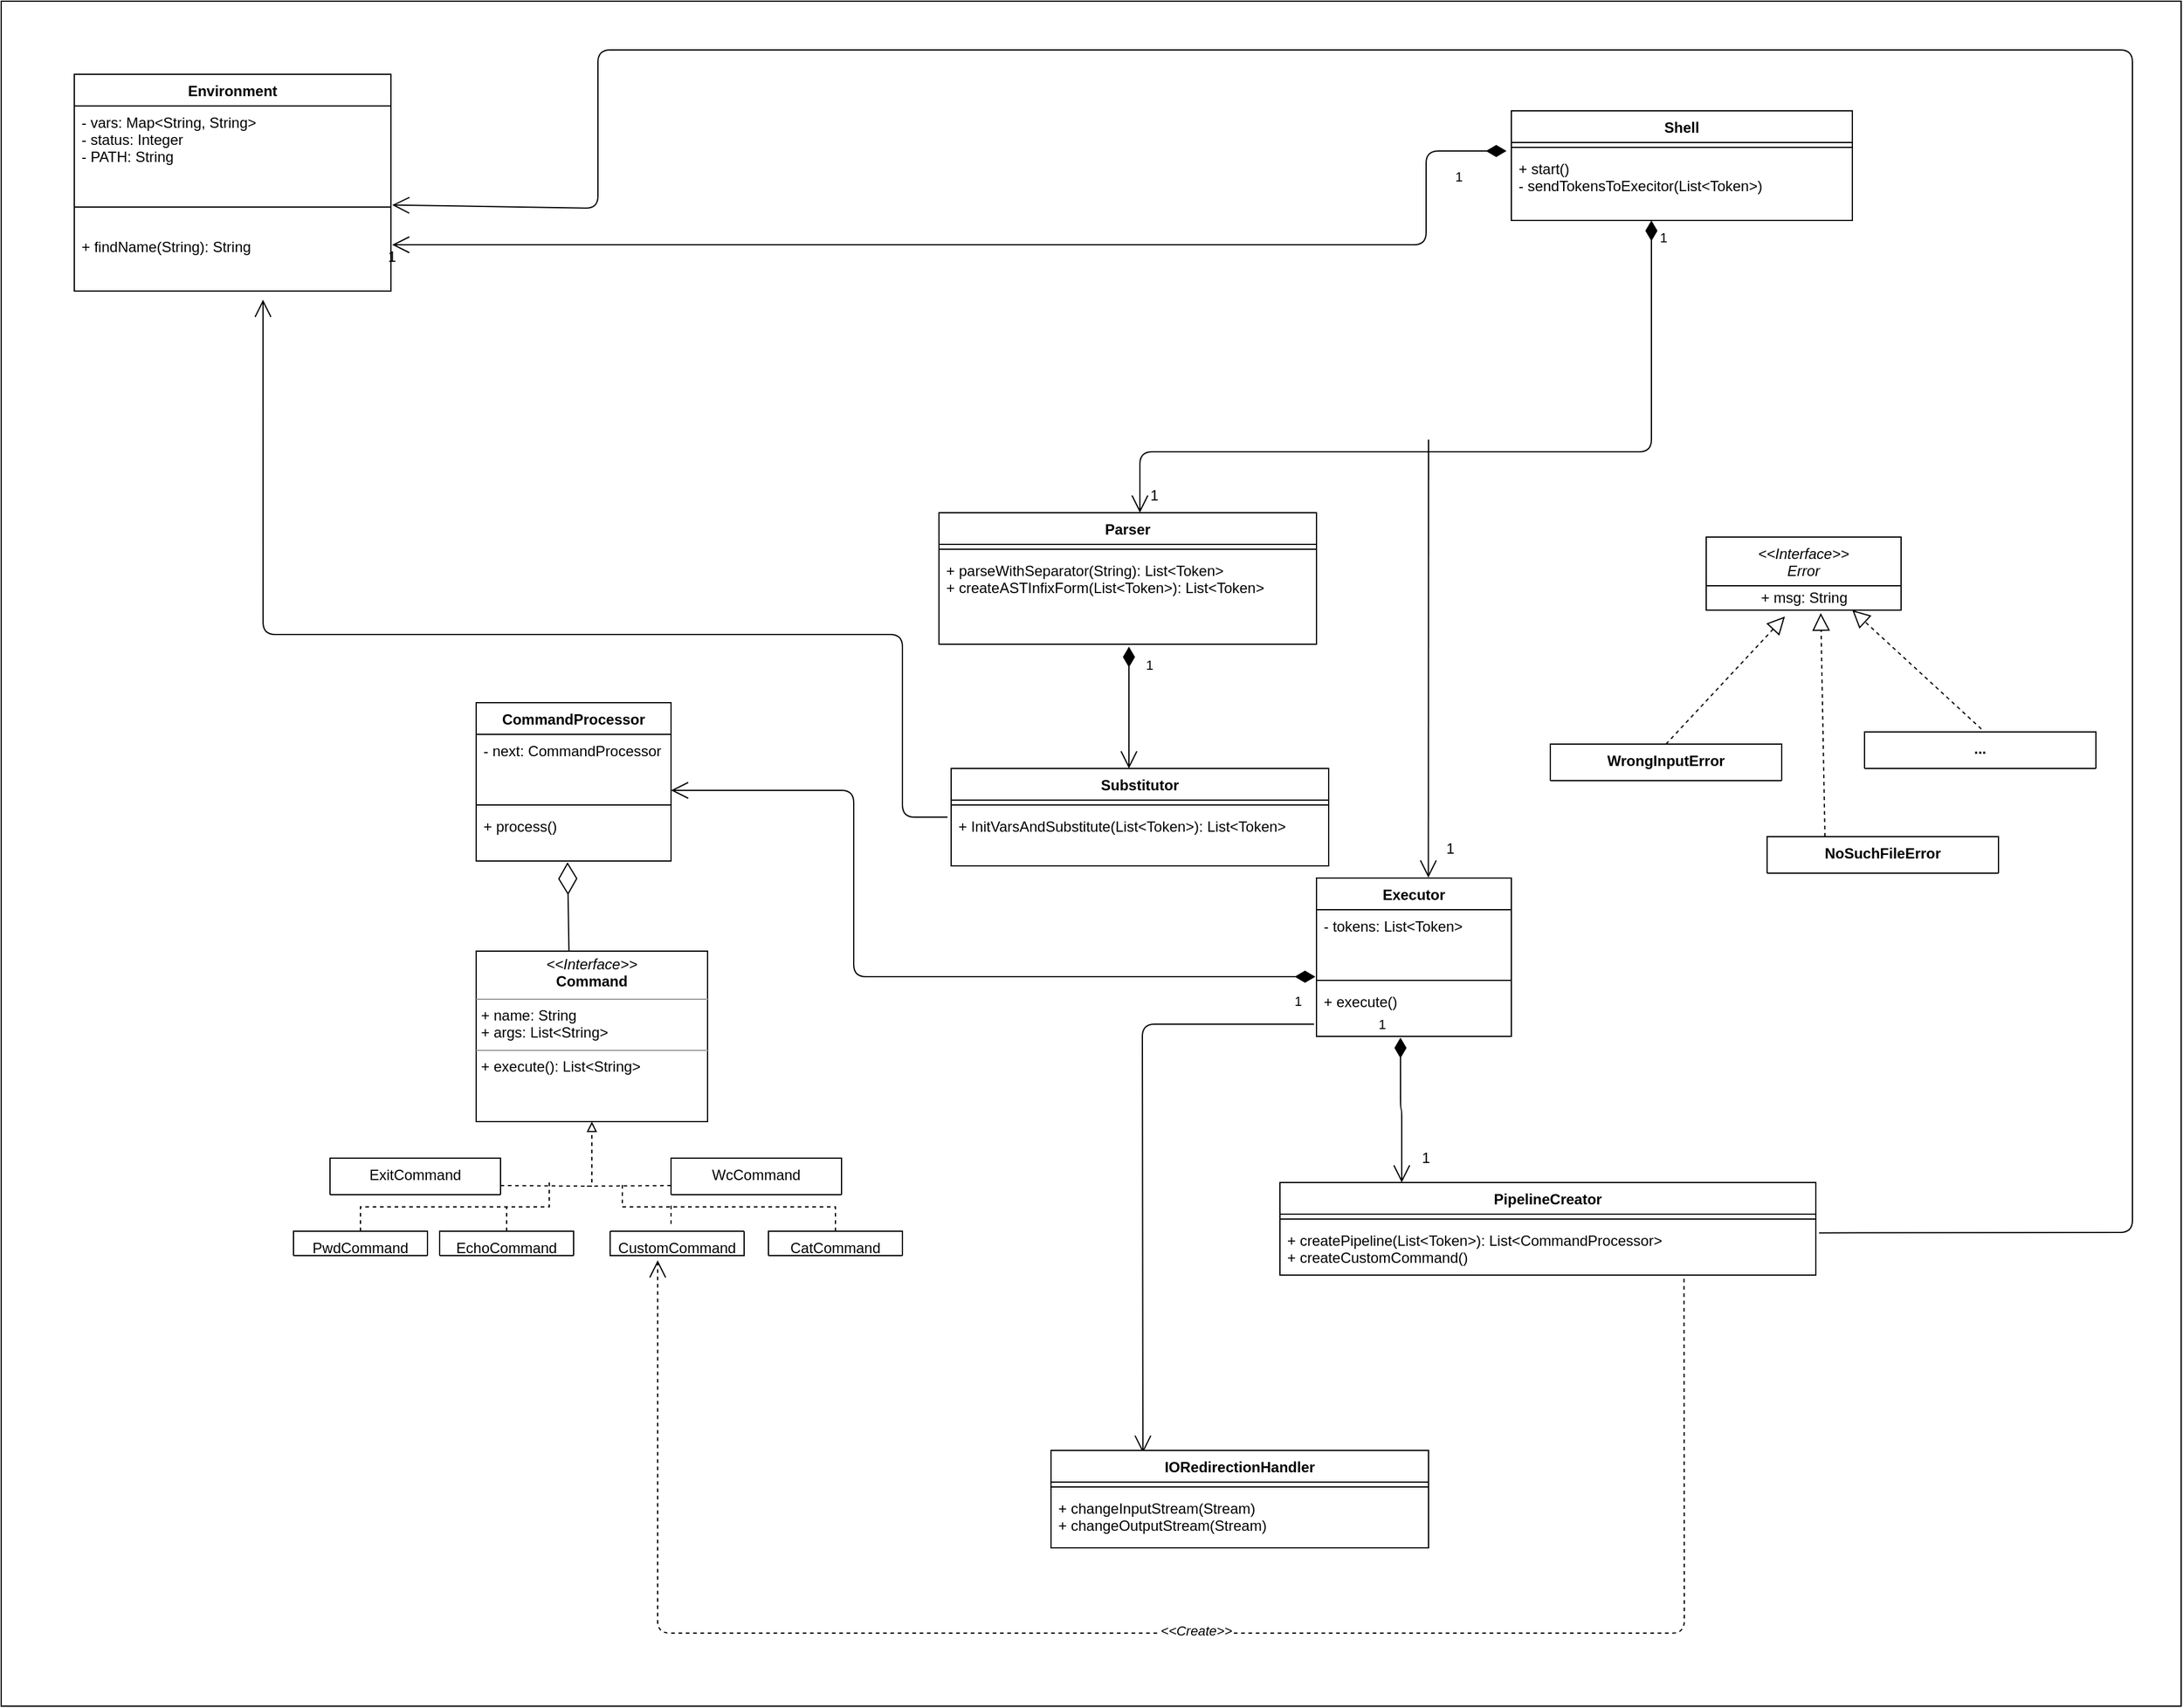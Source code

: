 <mxfile version="13.7.7" type="github">
  <diagram id="C5RBs43oDa-KdzZeNtuy" name="Page-1">
    <mxGraphModel dx="3133" dy="1454" grid="1" gridSize="10" guides="1" tooltips="1" connect="1" arrows="1" fold="1" page="1" pageScale="1" pageWidth="827" pageHeight="1169" math="0" shadow="0">
      <root>
        <mxCell id="WIyWlLk6GJQsqaUBKTNV-0" />
        <mxCell id="WIyWlLk6GJQsqaUBKTNV-1" parent="WIyWlLk6GJQsqaUBKTNV-0" />
        <mxCell id="C2iOl5TPx-IQzo7V2mOy-38" value="Shell" style="swimlane;fontStyle=1;align=center;verticalAlign=top;childLayout=stackLayout;horizontal=1;startSize=26;horizontalStack=0;resizeParent=1;resizeParentMax=0;resizeLast=0;collapsible=1;marginBottom=0;" parent="WIyWlLk6GJQsqaUBKTNV-1" vertex="1">
          <mxGeometry x="1140" y="200" width="160" height="58" as="geometry" />
        </mxCell>
        <mxCell id="uOvQU9ALcyfX1l_JTirq-88" value="" style="line;strokeWidth=1;fillColor=none;align=left;verticalAlign=middle;spacingTop=-1;spacingLeft=3;spacingRight=3;rotatable=0;labelPosition=right;points=[];portConstraint=eastwest;" parent="C2iOl5TPx-IQzo7V2mOy-38" vertex="1">
          <mxGeometry y="26" width="160" height="8" as="geometry" />
        </mxCell>
        <mxCell id="C2iOl5TPx-IQzo7V2mOy-41" value="+start()" style="text;strokeColor=none;fillColor=none;align=left;verticalAlign=top;spacingLeft=4;spacingRight=4;overflow=hidden;rotatable=0;points=[[0,0.5],[1,0.5]];portConstraint=eastwest;" parent="C2iOl5TPx-IQzo7V2mOy-38" vertex="1">
          <mxGeometry y="34" width="160" height="24" as="geometry" />
        </mxCell>
        <mxCell id="VJrtjI2OKQ1O3ZYctq5D-0" value="&lt;p style=&quot;margin: 0px ; margin-top: 4px ; text-align: center&quot;&gt;&lt;i&gt;&amp;lt;&amp;lt;Interface&amp;gt;&amp;gt;&lt;/i&gt;&lt;br&gt;&lt;b&gt;Command&lt;/b&gt;&lt;/p&gt;&lt;hr size=&quot;1&quot;&gt;&lt;p style=&quot;margin: 0px ; margin-left: 4px&quot;&gt;- name: String&lt;br&gt;- args: List&amp;lt;String&amp;gt;&lt;/p&gt;&lt;hr size=&quot;1&quot;&gt;&lt;p style=&quot;margin: 0px ; margin-left: 4px&quot;&gt;+ execute(): List&amp;lt;String&amp;gt;&lt;br&gt;&lt;/p&gt;&lt;p style=&quot;margin: 0px ; margin-left: 4px&quot;&gt;+ setArgs()&lt;/p&gt;&lt;p style=&quot;margin: 0px ; margin-left: 4px&quot;&gt;+ getArgs(): List&amp;lt;String&amp;gt;&lt;/p&gt;" style="verticalAlign=top;align=left;overflow=fill;fontSize=12;fontFamily=Helvetica;html=1;" parent="WIyWlLk6GJQsqaUBKTNV-1" vertex="1">
          <mxGeometry x="290" y="890" width="190" height="140" as="geometry" />
        </mxCell>
        <mxCell id="J4Nk3TUKOTsG7t74JODU-21" style="edgeStyle=elbowEdgeStyle;rounded=0;jumpStyle=none;orthogonalLoop=1;jettySize=auto;elbow=vertical;html=1;exitX=0.5;exitY=0;exitDx=0;exitDy=0;dashed=1;endArrow=none;endFill=0;" parent="WIyWlLk6GJQsqaUBKTNV-1" source="VJrtjI2OKQ1O3ZYctq5D-21" edge="1">
          <mxGeometry relative="1" as="geometry">
            <mxPoint x="315" y="1100" as="targetPoint" />
          </mxGeometry>
        </mxCell>
        <mxCell id="C2iOl5TPx-IQzo7V2mOy-6" value="Environment" style="swimlane;fontStyle=1;align=center;verticalAlign=top;childLayout=stackLayout;horizontal=1;startSize=26;horizontalStack=0;resizeParent=1;resizeParentMax=0;resizeLast=0;collapsible=1;marginBottom=0;" parent="WIyWlLk6GJQsqaUBKTNV-1" vertex="1">
          <mxGeometry x="-40" y="200" width="260" height="140" as="geometry" />
        </mxCell>
        <mxCell id="C2iOl5TPx-IQzo7V2mOy-7" value="- vars: Map&lt;String, String&gt;&#xa;- status: Integer" style="text;strokeColor=none;fillColor=none;align=left;verticalAlign=top;spacingLeft=4;spacingRight=4;overflow=hidden;rotatable=0;points=[[0,0.5],[1,0.5]];portConstraint=eastwest;" parent="C2iOl5TPx-IQzo7V2mOy-6" vertex="1">
          <mxGeometry y="26" width="260" height="34" as="geometry" />
        </mxCell>
        <mxCell id="C2iOl5TPx-IQzo7V2mOy-67" value="" style="line;strokeWidth=1;fillColor=none;align=left;verticalAlign=middle;spacingTop=-1;spacingLeft=3;spacingRight=3;rotatable=0;labelPosition=right;points=[];portConstraint=eastwest;" parent="C2iOl5TPx-IQzo7V2mOy-6" vertex="1">
          <mxGeometry y="60" width="260" height="38" as="geometry" />
        </mxCell>
        <mxCell id="C2iOl5TPx-IQzo7V2mOy-72" value="+ findName(String): String" style="text;strokeColor=none;fillColor=none;align=left;verticalAlign=top;spacingLeft=4;spacingRight=4;overflow=hidden;rotatable=0;points=[[0,0.5],[1,0.5]];portConstraint=eastwest;" parent="C2iOl5TPx-IQzo7V2mOy-6" vertex="1">
          <mxGeometry y="98" width="260" height="42" as="geometry" />
        </mxCell>
        <mxCell id="VJrtjI2OKQ1O3ZYctq5D-21" value="EchoCommand" style="swimlane;fontStyle=0;align=center;verticalAlign=top;childLayout=stackLayout;horizontal=1;startSize=30;horizontalStack=0;resizeParent=1;resizeLast=0;collapsible=1;marginBottom=0;rounded=0;shadow=0;strokeWidth=1;" parent="WIyWlLk6GJQsqaUBKTNV-1" vertex="1">
          <mxGeometry x="260" y="1120" width="110" height="20" as="geometry">
            <mxRectangle x="340" y="380" width="170" height="26" as="alternateBounds" />
          </mxGeometry>
        </mxCell>
        <mxCell id="J4Nk3TUKOTsG7t74JODU-22" style="edgeStyle=elbowEdgeStyle;rounded=0;jumpStyle=none;orthogonalLoop=1;jettySize=auto;elbow=vertical;html=1;exitX=0.5;exitY=0;exitDx=0;exitDy=0;dashed=1;endArrow=none;endFill=0;" parent="WIyWlLk6GJQsqaUBKTNV-1" source="VJrtjI2OKQ1O3ZYctq5D-1" edge="1">
          <mxGeometry relative="1" as="geometry">
            <mxPoint x="410" y="1080" as="targetPoint" />
          </mxGeometry>
        </mxCell>
        <mxCell id="VJrtjI2OKQ1O3ZYctq5D-1" value="CatCommand" style="swimlane;fontStyle=0;align=center;verticalAlign=top;childLayout=stackLayout;horizontal=1;startSize=30;horizontalStack=0;resizeParent=1;resizeLast=0;collapsible=1;marginBottom=0;rounded=0;shadow=0;strokeWidth=1;" parent="WIyWlLk6GJQsqaUBKTNV-1" vertex="1">
          <mxGeometry x="530" y="1120" width="110" height="20" as="geometry">
            <mxRectangle x="340" y="380" width="170" height="26" as="alternateBounds" />
          </mxGeometry>
        </mxCell>
        <mxCell id="J4Nk3TUKOTsG7t74JODU-29" style="edgeStyle=elbowEdgeStyle;rounded=0;jumpStyle=none;orthogonalLoop=1;jettySize=auto;elbow=vertical;html=1;exitX=0.5;exitY=0;exitDx=0;exitDy=0;dashed=1;startSize=6;endArrow=none;endFill=0;" parent="WIyWlLk6GJQsqaUBKTNV-1" source="VJrtjI2OKQ1O3ZYctq5D-19" edge="1">
          <mxGeometry relative="1" as="geometry">
            <mxPoint x="350" y="1080" as="targetPoint" />
          </mxGeometry>
        </mxCell>
        <mxCell id="VJrtjI2OKQ1O3ZYctq5D-19" value="PwdCommand" style="swimlane;fontStyle=0;align=center;verticalAlign=top;childLayout=stackLayout;horizontal=1;startSize=30;horizontalStack=0;resizeParent=1;resizeLast=0;collapsible=1;marginBottom=0;rounded=0;shadow=0;strokeWidth=1;" parent="WIyWlLk6GJQsqaUBKTNV-1" vertex="1">
          <mxGeometry x="140" y="1120" width="110" height="20" as="geometry">
            <mxRectangle x="340" y="380" width="170" height="26" as="alternateBounds" />
          </mxGeometry>
        </mxCell>
        <mxCell id="J4Nk3TUKOTsG7t74JODU-26" style="edgeStyle=elbowEdgeStyle;rounded=0;jumpStyle=none;orthogonalLoop=1;jettySize=auto;elbow=vertical;html=1;exitX=1;exitY=0.75;exitDx=0;exitDy=0;entryX=0.5;entryY=1;entryDx=0;entryDy=0;dashed=1;endArrow=block;endFill=0;" parent="WIyWlLk6GJQsqaUBKTNV-1" source="VJrtjI2OKQ1O3ZYctq5D-11" target="VJrtjI2OKQ1O3ZYctq5D-0" edge="1">
          <mxGeometry relative="1" as="geometry">
            <Array as="points">
              <mxPoint x="380" y="1083" />
              <mxPoint x="350" y="1083" />
            </Array>
          </mxGeometry>
        </mxCell>
        <mxCell id="VJrtjI2OKQ1O3ZYctq5D-11" value="ExitCommand" style="swimlane;fontStyle=0;align=center;verticalAlign=top;childLayout=stackLayout;horizontal=1;startSize=30;horizontalStack=0;resizeParent=1;resizeLast=0;collapsible=1;marginBottom=0;rounded=0;shadow=0;strokeWidth=1;" parent="WIyWlLk6GJQsqaUBKTNV-1" vertex="1">
          <mxGeometry x="170" y="1060" width="140" height="30" as="geometry">
            <mxRectangle x="340" y="380" width="170" height="26" as="alternateBounds" />
          </mxGeometry>
        </mxCell>
        <mxCell id="J4Nk3TUKOTsG7t74JODU-27" style="edgeStyle=elbowEdgeStyle;rounded=0;jumpStyle=none;orthogonalLoop=1;jettySize=auto;elbow=vertical;html=1;exitX=0;exitY=0.75;exitDx=0;exitDy=0;dashed=1;endArrow=none;endFill=0;" parent="WIyWlLk6GJQsqaUBKTNV-1" source="VJrtjI2OKQ1O3ZYctq5D-14" edge="1">
          <mxGeometry relative="1" as="geometry">
            <mxPoint x="380" y="1083" as="targetPoint" />
          </mxGeometry>
        </mxCell>
        <mxCell id="VJrtjI2OKQ1O3ZYctq5D-14" value="WcCommand" style="swimlane;fontStyle=0;align=center;verticalAlign=top;childLayout=stackLayout;horizontal=1;startSize=30;horizontalStack=0;resizeParent=1;resizeLast=0;collapsible=1;marginBottom=0;rounded=0;shadow=0;strokeWidth=1;" parent="WIyWlLk6GJQsqaUBKTNV-1" vertex="1">
          <mxGeometry x="450" y="1060" width="140" height="30" as="geometry">
            <mxRectangle x="340" y="380" width="170" height="26" as="alternateBounds" />
          </mxGeometry>
        </mxCell>
        <mxCell id="7sVxfF_X4f4mhm9MYnKA-0" value="PipelineCreator" style="swimlane;fontStyle=1;align=center;verticalAlign=top;childLayout=stackLayout;horizontal=1;startSize=26;horizontalStack=0;resizeParent=1;resizeParentMax=0;resizeLast=0;collapsible=1;marginBottom=0;" parent="WIyWlLk6GJQsqaUBKTNV-1" vertex="1">
          <mxGeometry x="950" y="1080" width="440" height="76" as="geometry" />
        </mxCell>
        <mxCell id="uOvQU9ALcyfX1l_JTirq-85" value="" style="line;strokeWidth=1;fillColor=none;align=left;verticalAlign=middle;spacingTop=-1;spacingLeft=3;spacingRight=3;rotatable=0;labelPosition=right;points=[];portConstraint=eastwest;" parent="7sVxfF_X4f4mhm9MYnKA-0" vertex="1">
          <mxGeometry y="26" width="440" height="8" as="geometry" />
        </mxCell>
        <mxCell id="7sVxfF_X4f4mhm9MYnKA-3" value="+ createPipeline(List&lt;Token&gt;): List&lt;CommandProcessor&gt;&#xa;+ createCustomCommand()" style="text;strokeColor=none;fillColor=none;align=left;verticalAlign=top;spacingLeft=4;spacingRight=4;overflow=hidden;rotatable=0;points=[[0,0.5],[1,0.5]];portConstraint=eastwest;" parent="7sVxfF_X4f4mhm9MYnKA-0" vertex="1">
          <mxGeometry y="34" width="440" height="42" as="geometry" />
        </mxCell>
        <mxCell id="ryLc1YjKSVbnKzWnMCqD-0" value="CommandProcessor" style="swimlane;fontStyle=1;align=center;verticalAlign=top;childLayout=stackLayout;horizontal=1;startSize=26;horizontalStack=0;resizeParent=1;resizeParentMax=0;resizeLast=0;collapsible=1;marginBottom=0;" parent="WIyWlLk6GJQsqaUBKTNV-1" vertex="1">
          <mxGeometry x="290" y="686" width="160" height="130" as="geometry" />
        </mxCell>
        <mxCell id="ryLc1YjKSVbnKzWnMCqD-1" value="- next: CommandProcessor&#xa;&#xa;&#xa;&#xa;&#xa;" style="text;strokeColor=none;fillColor=none;align=left;verticalAlign=top;spacingLeft=4;spacingRight=4;overflow=hidden;rotatable=0;points=[[0,0.5],[1,0.5]];portConstraint=eastwest;" parent="ryLc1YjKSVbnKzWnMCqD-0" vertex="1">
          <mxGeometry y="26" width="160" height="54" as="geometry" />
        </mxCell>
        <mxCell id="ryLc1YjKSVbnKzWnMCqD-2" value="" style="line;strokeWidth=1;fillColor=none;align=left;verticalAlign=middle;spacingTop=-1;spacingLeft=3;spacingRight=3;rotatable=0;labelPosition=right;points=[];portConstraint=eastwest;" parent="ryLc1YjKSVbnKzWnMCqD-0" vertex="1">
          <mxGeometry y="80" width="160" height="8" as="geometry" />
        </mxCell>
        <mxCell id="ryLc1YjKSVbnKzWnMCqD-3" value="+ process()&#xa;" style="text;strokeColor=none;fillColor=none;align=left;verticalAlign=top;spacingLeft=4;spacingRight=4;overflow=hidden;rotatable=0;points=[[0,0.5],[1,0.5]];portConstraint=eastwest;" parent="ryLc1YjKSVbnKzWnMCqD-0" vertex="1">
          <mxGeometry y="88" width="160" height="42" as="geometry" />
        </mxCell>
        <mxCell id="C2iOl5TPx-IQzo7V2mOy-73" value="" style="endArrow=open;endFill=1;endSize=12;html=1;exitX=0;exitY=0;exitDx=0;exitDy=0;entryX=0.596;entryY=1.143;entryDx=0;entryDy=0;entryPerimeter=0;" parent="WIyWlLk6GJQsqaUBKTNV-1" source="uOvQU9ALcyfX1l_JTirq-45" target="C2iOl5TPx-IQzo7V2mOy-72" edge="1">
          <mxGeometry width="160" relative="1" as="geometry">
            <mxPoint x="430" y="700" as="sourcePoint" />
            <mxPoint x="590" y="700" as="targetPoint" />
            <Array as="points">
              <mxPoint x="600" y="715" />
              <mxPoint x="600" y="630" />
              <mxPoint x="115" y="630" />
            </Array>
          </mxGeometry>
        </mxCell>
        <mxCell id="uOvQU9ALcyfX1l_JTirq-11" value="Executor" style="swimlane;fontStyle=1;align=center;verticalAlign=top;childLayout=stackLayout;horizontal=1;startSize=26;horizontalStack=0;resizeParent=1;resizeParentMax=0;resizeLast=0;collapsible=1;marginBottom=0;" parent="WIyWlLk6GJQsqaUBKTNV-1" vertex="1">
          <mxGeometry x="980" y="830" width="160" height="130" as="geometry" />
        </mxCell>
        <mxCell id="uOvQU9ALcyfX1l_JTirq-12" value="- tokens: List&lt;Token&gt;&#xa;&#xa;&#xa;&#xa;" style="text;strokeColor=none;fillColor=none;align=left;verticalAlign=top;spacingLeft=4;spacingRight=4;overflow=hidden;rotatable=0;points=[[0,0.5],[1,0.5]];portConstraint=eastwest;" parent="uOvQU9ALcyfX1l_JTirq-11" vertex="1">
          <mxGeometry y="26" width="160" height="54" as="geometry" />
        </mxCell>
        <mxCell id="uOvQU9ALcyfX1l_JTirq-13" value="" style="line;strokeWidth=1;fillColor=none;align=left;verticalAlign=middle;spacingTop=-1;spacingLeft=3;spacingRight=3;rotatable=0;labelPosition=right;points=[];portConstraint=eastwest;" parent="uOvQU9ALcyfX1l_JTirq-11" vertex="1">
          <mxGeometry y="80" width="160" height="8" as="geometry" />
        </mxCell>
        <mxCell id="uOvQU9ALcyfX1l_JTirq-14" value="+ execute()" style="text;strokeColor=none;fillColor=none;align=left;verticalAlign=top;spacingLeft=4;spacingRight=4;overflow=hidden;rotatable=0;points=[[0,0.5],[1,0.5]];portConstraint=eastwest;" parent="uOvQU9ALcyfX1l_JTirq-11" vertex="1">
          <mxGeometry y="88" width="160" height="42" as="geometry" />
        </mxCell>
        <mxCell id="uOvQU9ALcyfX1l_JTirq-18" value="1" style="text;html=1;strokeColor=none;fillColor=none;align=center;verticalAlign=middle;whiteSpace=wrap;rounded=0;" parent="WIyWlLk6GJQsqaUBKTNV-1" vertex="1">
          <mxGeometry x="201" y="310" width="40" height="20" as="geometry" />
        </mxCell>
        <mxCell id="uOvQU9ALcyfX1l_JTirq-21" value="" style="group" parent="WIyWlLk6GJQsqaUBKTNV-1" vertex="1" connectable="0">
          <mxGeometry x="221" y="300" width="951" height="20" as="geometry" />
        </mxCell>
        <mxCell id="uOvQU9ALcyfX1l_JTirq-17" value="1" style="endArrow=open;html=1;endSize=12;startArrow=diamondThin;startSize=14;startFill=1;edgeStyle=orthogonalEdgeStyle;align=left;verticalAlign=bottom;exitX=0.199;exitY=0.982;exitDx=0;exitDy=0;exitPerimeter=0;" parent="uOvQU9ALcyfX1l_JTirq-21" source="C2iOl5TPx-IQzo7V2mOy-41" target="uOvQU9ALcyfX1l_JTirq-18" edge="1">
          <mxGeometry x="-0.949" y="-13" relative="1" as="geometry">
            <mxPoint x="952" y="10" as="sourcePoint" />
            <mxPoint y="20" as="targetPoint" />
            <Array as="points">
              <mxPoint x="951" y="20" />
              <mxPoint y="20" />
            </Array>
            <mxPoint as="offset" />
          </mxGeometry>
        </mxCell>
        <mxCell id="uOvQU9ALcyfX1l_JTirq-19" value="1&lt;br&gt;" style="text;html=1;strokeColor=none;fillColor=none;align=center;verticalAlign=middle;whiteSpace=wrap;rounded=0;" parent="uOvQU9ALcyfX1l_JTirq-21" vertex="1">
          <mxGeometry x="9" width="40" height="20" as="geometry" />
        </mxCell>
        <mxCell id="uOvQU9ALcyfX1l_JTirq-28" value="1" style="endArrow=open;html=1;endSize=12;startArrow=diamondThin;startSize=14;startFill=1;edgeStyle=orthogonalEdgeStyle;align=left;verticalAlign=bottom;exitX=0.431;exitY=1.024;exitDx=0;exitDy=0;exitPerimeter=0;" parent="WIyWlLk6GJQsqaUBKTNV-1" source="uOvQU9ALcyfX1l_JTirq-14" edge="1">
          <mxGeometry x="-0.009" y="32" relative="1" as="geometry">
            <mxPoint x="1060" y="1010" as="sourcePoint" />
            <mxPoint x="1050" y="1080" as="targetPoint" />
            <Array as="points">
              <mxPoint x="1050" y="1020" />
            </Array>
            <mxPoint x="-21" y="-29" as="offset" />
          </mxGeometry>
        </mxCell>
        <mxCell id="uOvQU9ALcyfX1l_JTirq-30" value="1" style="endArrow=open;html=1;endSize=12;startArrow=diamondThin;startSize=14;startFill=1;edgeStyle=orthogonalEdgeStyle;align=left;verticalAlign=bottom;exitX=-0.006;exitY=1.019;exitDx=0;exitDy=0;exitPerimeter=0;" parent="WIyWlLk6GJQsqaUBKTNV-1" source="uOvQU9ALcyfX1l_JTirq-12" target="ryLc1YjKSVbnKzWnMCqD-1" edge="1">
          <mxGeometry x="-0.944" y="29" relative="1" as="geometry">
            <mxPoint x="820" y="710" as="sourcePoint" />
            <mxPoint x="980" y="710" as="targetPoint" />
            <Array as="points">
              <mxPoint x="600" y="911" />
              <mxPoint x="600" y="758" />
            </Array>
            <mxPoint as="offset" />
          </mxGeometry>
        </mxCell>
        <mxCell id="uOvQU9ALcyfX1l_JTirq-38" value="1" style="text;html=1;strokeColor=none;fillColor=none;align=center;verticalAlign=middle;whiteSpace=wrap;rounded=0;" parent="WIyWlLk6GJQsqaUBKTNV-1" vertex="1">
          <mxGeometry x="1070" y="796" width="40" height="20" as="geometry" />
        </mxCell>
        <mxCell id="uOvQU9ALcyfX1l_JTirq-39" value="1" style="text;html=1;strokeColor=none;fillColor=none;align=center;verticalAlign=middle;whiteSpace=wrap;rounded=0;" parent="WIyWlLk6GJQsqaUBKTNV-1" vertex="1">
          <mxGeometry x="1050" y="1050" width="40" height="20" as="geometry" />
        </mxCell>
        <mxCell id="uOvQU9ALcyfX1l_JTirq-40" value="" style="endArrow=diamondThin;endFill=0;endSize=24;html=1;exitX=0.401;exitY=-0.003;exitDx=0;exitDy=0;exitPerimeter=0;" parent="WIyWlLk6GJQsqaUBKTNV-1" source="VJrtjI2OKQ1O3ZYctq5D-0" edge="1">
          <mxGeometry width="160" relative="1" as="geometry">
            <mxPoint x="210" y="850" as="sourcePoint" />
            <mxPoint x="365" y="817" as="targetPoint" />
          </mxGeometry>
        </mxCell>
        <mxCell id="uOvQU9ALcyfX1l_JTirq-44" value="" style="group" parent="WIyWlLk6GJQsqaUBKTNV-1" vertex="1" connectable="0">
          <mxGeometry x="827" y="430" width="245" height="200" as="geometry" />
        </mxCell>
        <mxCell id="C2iOl5TPx-IQzo7V2mOy-0" value="Parser" style="swimlane;fontStyle=1;align=center;verticalAlign=top;childLayout=stackLayout;horizontal=1;startSize=26;horizontalStack=0;resizeParent=1;resizeParentMax=0;resizeLast=0;collapsible=1;marginBottom=0;" parent="uOvQU9ALcyfX1l_JTirq-44" vertex="1">
          <mxGeometry x="-157" y="100" width="310" height="108" as="geometry" />
        </mxCell>
        <mxCell id="uOvQU9ALcyfX1l_JTirq-87" value="" style="line;strokeWidth=1;fillColor=none;align=left;verticalAlign=middle;spacingTop=-1;spacingLeft=3;spacingRight=3;rotatable=0;labelPosition=right;points=[];portConstraint=eastwest;" parent="C2iOl5TPx-IQzo7V2mOy-0" vertex="1">
          <mxGeometry y="26" width="310" height="8" as="geometry" />
        </mxCell>
        <mxCell id="C2iOl5TPx-IQzo7V2mOy-2" value="+ parseWithSeparator(String): List&lt;Token&gt;&#xa;+ createAST(List&lt;Token&gt;): List&lt;Token&gt;" style="text;strokeColor=none;fillColor=none;align=left;verticalAlign=top;spacingLeft=4;spacingRight=4;overflow=hidden;rotatable=0;points=[[0,0.5],[1,0.5]];portConstraint=eastwest;" parent="C2iOl5TPx-IQzo7V2mOy-0" vertex="1">
          <mxGeometry y="34" width="310" height="74" as="geometry" />
        </mxCell>
        <mxCell id="uOvQU9ALcyfX1l_JTirq-37" value="1" style="text;html=1;strokeColor=none;fillColor=none;align=center;verticalAlign=middle;whiteSpace=wrap;rounded=0;" parent="uOvQU9ALcyfX1l_JTirq-44" vertex="1">
          <mxGeometry y="76" width="40" height="20" as="geometry" />
        </mxCell>
        <mxCell id="uOvQU9ALcyfX1l_JTirq-41" value="" style="group;rotation=90;" parent="uOvQU9ALcyfX1l_JTirq-44" vertex="1" connectable="0">
          <mxGeometry x="245" as="geometry" />
        </mxCell>
        <mxCell id="uOvQU9ALcyfX1l_JTirq-32" value="" style="endArrow=open;endFill=1;endSize=12;html=1;entryX=0.574;entryY=-0.003;entryDx=0;entryDy=0;entryPerimeter=0;" parent="uOvQU9ALcyfX1l_JTirq-41" target="uOvQU9ALcyfX1l_JTirq-11" edge="1">
          <mxGeometry width="160" relative="1" as="geometry">
            <mxPoint y="40" as="sourcePoint" />
            <mxPoint x="-92" y="100" as="targetPoint" />
          </mxGeometry>
        </mxCell>
        <mxCell id="uOvQU9ALcyfX1l_JTirq-31" value="1" style="endArrow=open;html=1;endSize=12;startArrow=diamondThin;startSize=14;startFill=1;edgeStyle=orthogonalEdgeStyle;align=left;verticalAlign=bottom;entryX=0.5;entryY=0;entryDx=0;entryDy=0;exitX=0.654;exitY=0.982;exitDx=0;exitDy=0;exitPerimeter=0;" parent="WIyWlLk6GJQsqaUBKTNV-1" source="C2iOl5TPx-IQzo7V2mOy-41" target="C2iOl5TPx-IQzo7V2mOy-0" edge="1">
          <mxGeometry x="-0.931" y="5" relative="1" as="geometry">
            <mxPoint x="1230" y="540" as="sourcePoint" />
            <mxPoint x="980" y="530" as="targetPoint" />
            <Array as="points">
              <mxPoint x="1245" y="470" />
              <mxPoint x="825" y="470" />
            </Array>
            <mxPoint as="offset" />
          </mxGeometry>
        </mxCell>
        <mxCell id="uOvQU9ALcyfX1l_JTirq-52" value="CustomCommand" style="swimlane;fontStyle=0;align=center;verticalAlign=top;childLayout=stackLayout;horizontal=1;startSize=0;horizontalStack=0;resizeParent=1;resizeLast=0;collapsible=1;marginBottom=0;rounded=0;shadow=0;strokeWidth=1;" parent="WIyWlLk6GJQsqaUBKTNV-1" vertex="1">
          <mxGeometry x="400" y="1120" width="110" height="20" as="geometry">
            <mxRectangle x="340" y="380" width="170" height="26" as="alternateBounds" />
          </mxGeometry>
        </mxCell>
        <mxCell id="uOvQU9ALcyfX1l_JTirq-56" style="edgeStyle=elbowEdgeStyle;rounded=0;jumpStyle=none;orthogonalLoop=1;jettySize=auto;elbow=vertical;html=1;dashed=1;endArrow=none;endFill=0;" parent="WIyWlLk6GJQsqaUBKTNV-1" edge="1">
          <mxGeometry relative="1" as="geometry">
            <mxPoint x="450" y="1099" as="targetPoint" />
            <mxPoint x="450" y="1114" as="sourcePoint" />
            <Array as="points" />
          </mxGeometry>
        </mxCell>
        <mxCell id="uOvQU9ALcyfX1l_JTirq-61" value="" style="endArrow=open;endFill=1;endSize=12;html=1;entryX=0.092;entryY=-0.062;entryDx=0;entryDy=0;entryPerimeter=0;" parent="WIyWlLk6GJQsqaUBKTNV-1" edge="1">
          <mxGeometry width="160" relative="1" as="geometry">
            <mxPoint x="978" y="950" as="sourcePoint" />
            <mxPoint x="837.48" y="1301.94" as="targetPoint" />
            <Array as="points">
              <mxPoint x="837" y="950" />
            </Array>
          </mxGeometry>
        </mxCell>
        <mxCell id="uOvQU9ALcyfX1l_JTirq-63" value="1" style="endArrow=open;html=1;endSize=12;startArrow=diamondThin;startSize=14;startFill=1;edgeStyle=orthogonalEdgeStyle;align=left;verticalAlign=bottom;" parent="WIyWlLk6GJQsqaUBKTNV-1" edge="1">
          <mxGeometry x="-0.518" y="12" relative="1" as="geometry">
            <mxPoint x="826" y="630" as="sourcePoint" />
            <mxPoint x="826" y="740" as="targetPoint" />
            <Array as="points">
              <mxPoint x="826" y="740" />
              <mxPoint x="826" y="740" />
            </Array>
            <mxPoint as="offset" />
          </mxGeometry>
        </mxCell>
        <mxCell id="uOvQU9ALcyfX1l_JTirq-67" value="IORedirectionHandler" style="swimlane;fontStyle=1;align=center;verticalAlign=top;childLayout=stackLayout;horizontal=1;startSize=26;horizontalStack=0;resizeParent=1;resizeParentMax=0;resizeLast=0;collapsible=1;marginBottom=0;" parent="WIyWlLk6GJQsqaUBKTNV-1" vertex="1">
          <mxGeometry x="762" y="1300" width="310" height="80" as="geometry" />
        </mxCell>
        <mxCell id="uOvQU9ALcyfX1l_JTirq-84" value="" style="line;strokeWidth=1;fillColor=none;align=left;verticalAlign=middle;spacingTop=-1;spacingLeft=3;spacingRight=3;rotatable=0;labelPosition=right;points=[];portConstraint=eastwest;" parent="uOvQU9ALcyfX1l_JTirq-67" vertex="1">
          <mxGeometry y="26" width="310" height="8" as="geometry" />
        </mxCell>
        <mxCell id="uOvQU9ALcyfX1l_JTirq-68" value="+ changeInputStream(Stream)&#xa;+ changeOutputStream(Stream)" style="text;strokeColor=none;fillColor=none;align=left;verticalAlign=top;spacingLeft=4;spacingRight=4;overflow=hidden;rotatable=0;points=[[0,0.5],[1,0.5]];portConstraint=eastwest;" parent="uOvQU9ALcyfX1l_JTirq-67" vertex="1">
          <mxGeometry y="34" width="310" height="46" as="geometry" />
        </mxCell>
        <mxCell id="uOvQU9ALcyfX1l_JTirq-45" value="Substitutioner" style="swimlane;fontStyle=1;align=center;verticalAlign=top;childLayout=stackLayout;horizontal=1;startSize=26;horizontalStack=0;resizeParent=1;resizeParentMax=0;resizeLast=0;collapsible=1;marginBottom=0;" parent="WIyWlLk6GJQsqaUBKTNV-1" vertex="1">
          <mxGeometry x="680" y="740" width="310" height="80" as="geometry" />
        </mxCell>
        <mxCell id="uOvQU9ALcyfX1l_JTirq-86" value="" style="line;strokeWidth=1;fillColor=none;align=left;verticalAlign=middle;spacingTop=-1;spacingLeft=3;spacingRight=3;rotatable=0;labelPosition=right;points=[];portConstraint=eastwest;" parent="uOvQU9ALcyfX1l_JTirq-45" vertex="1">
          <mxGeometry y="26" width="310" height="8" as="geometry" />
        </mxCell>
        <mxCell id="uOvQU9ALcyfX1l_JTirq-46" value="+ InitVarsAndSubstitute(List&lt;Token&gt;): List&lt;Token&gt; " style="text;strokeColor=none;fillColor=none;align=left;verticalAlign=top;spacingLeft=4;spacingRight=4;overflow=hidden;rotatable=0;points=[[0,0.5],[1,0.5]];portConstraint=eastwest;" parent="uOvQU9ALcyfX1l_JTirq-45" vertex="1">
          <mxGeometry y="34" width="310" height="46" as="geometry" />
        </mxCell>
        <mxCell id="uOvQU9ALcyfX1l_JTirq-72" value="&lt;&lt;Interface&gt;&gt;&#xa;Error" style="swimlane;fontStyle=2;align=center;verticalAlign=top;childLayout=stackLayout;horizontal=1;startSize=40;horizontalStack=0;resizeParent=1;resizeParentMax=0;resizeLast=0;collapsible=1;marginBottom=0;" parent="WIyWlLk6GJQsqaUBKTNV-1" vertex="1">
          <mxGeometry x="560" y="1300" width="160" height="60" as="geometry" />
        </mxCell>
        <mxCell id="uOvQU9ALcyfX1l_JTirq-75" value="+ msg: String" style="text;html=1;align=center;verticalAlign=middle;resizable=0;points=[];autosize=1;" parent="uOvQU9ALcyfX1l_JTirq-72" vertex="1">
          <mxGeometry y="40" width="160" height="20" as="geometry" />
        </mxCell>
        <mxCell id="F59MZjwWcZcGjtTvIEO6-0" value="" style="rounded=0;whiteSpace=wrap;html=1;" parent="WIyWlLk6GJQsqaUBKTNV-1" vertex="1">
          <mxGeometry x="-90" y="120" width="1790" height="1400" as="geometry" />
        </mxCell>
        <mxCell id="F59MZjwWcZcGjtTvIEO6-1" value="Shell" style="swimlane;fontStyle=1;align=center;verticalAlign=top;childLayout=stackLayout;horizontal=1;startSize=26;horizontalStack=0;resizeParent=1;resizeParentMax=0;resizeLast=0;collapsible=1;marginBottom=0;" parent="WIyWlLk6GJQsqaUBKTNV-1" vertex="1">
          <mxGeometry x="1150" y="210" width="280" height="90" as="geometry" />
        </mxCell>
        <mxCell id="F59MZjwWcZcGjtTvIEO6-2" value="" style="line;strokeWidth=1;fillColor=none;align=left;verticalAlign=middle;spacingTop=-1;spacingLeft=3;spacingRight=3;rotatable=0;labelPosition=right;points=[];portConstraint=eastwest;" parent="F59MZjwWcZcGjtTvIEO6-1" vertex="1">
          <mxGeometry y="26" width="280" height="8" as="geometry" />
        </mxCell>
        <mxCell id="F59MZjwWcZcGjtTvIEO6-3" value="+ start()&#xa;- sendTokensToExecitor(List&lt;Token&gt;)" style="text;strokeColor=none;fillColor=none;align=left;verticalAlign=top;spacingLeft=4;spacingRight=4;overflow=hidden;rotatable=0;points=[[0,0.5],[1,0.5]];portConstraint=eastwest;" parent="F59MZjwWcZcGjtTvIEO6-1" vertex="1">
          <mxGeometry y="34" width="280" height="56" as="geometry" />
        </mxCell>
        <mxCell id="F59MZjwWcZcGjtTvIEO6-4" value="&lt;p style=&quot;margin: 0px ; margin-top: 4px ; text-align: center&quot;&gt;&lt;i&gt;&amp;lt;&amp;lt;Interface&amp;gt;&amp;gt;&lt;/i&gt;&lt;br&gt;&lt;b&gt;Command&lt;/b&gt;&lt;/p&gt;&lt;hr size=&quot;1&quot;&gt;&lt;p style=&quot;margin: 0px ; margin-left: 4px&quot;&gt;+ name: String&lt;br&gt;+ args: List&amp;lt;String&amp;gt;&lt;/p&gt;&lt;hr size=&quot;1&quot;&gt;&lt;p style=&quot;margin: 0px ; margin-left: 4px&quot;&gt;+ execute(): List&amp;lt;String&amp;gt;&lt;br&gt;&lt;/p&gt;&lt;p style=&quot;margin: 0px ; margin-left: 4px&quot;&gt;&lt;br&gt;&lt;/p&gt;" style="verticalAlign=top;align=left;overflow=fill;fontSize=12;fontFamily=Helvetica;html=1;" parent="WIyWlLk6GJQsqaUBKTNV-1" vertex="1">
          <mxGeometry x="300" y="900" width="190" height="140" as="geometry" />
        </mxCell>
        <mxCell id="F59MZjwWcZcGjtTvIEO6-5" style="edgeStyle=elbowEdgeStyle;rounded=0;jumpStyle=none;orthogonalLoop=1;jettySize=auto;elbow=vertical;html=1;exitX=0.5;exitY=0;exitDx=0;exitDy=0;dashed=1;endArrow=none;endFill=0;" parent="WIyWlLk6GJQsqaUBKTNV-1" source="F59MZjwWcZcGjtTvIEO6-10" edge="1">
          <mxGeometry relative="1" as="geometry">
            <mxPoint x="325" y="1110" as="targetPoint" />
          </mxGeometry>
        </mxCell>
        <mxCell id="F59MZjwWcZcGjtTvIEO6-6" value="Environment" style="swimlane;fontStyle=1;align=center;verticalAlign=top;childLayout=stackLayout;horizontal=1;startSize=26;horizontalStack=0;resizeParent=1;resizeParentMax=0;resizeLast=0;collapsible=1;marginBottom=0;" parent="WIyWlLk6GJQsqaUBKTNV-1" vertex="1">
          <mxGeometry x="-30" y="180" width="260" height="178" as="geometry" />
        </mxCell>
        <mxCell id="F59MZjwWcZcGjtTvIEO6-7" value="- vars: Map&lt;String, String&gt;&#xa;- status: Integer&#xa;- PATH: String" style="text;strokeColor=none;fillColor=none;align=left;verticalAlign=top;spacingLeft=4;spacingRight=4;overflow=hidden;rotatable=0;points=[[0,0.5],[1,0.5]];portConstraint=eastwest;" parent="F59MZjwWcZcGjtTvIEO6-6" vertex="1">
          <mxGeometry y="26" width="260" height="64" as="geometry" />
        </mxCell>
        <mxCell id="F59MZjwWcZcGjtTvIEO6-8" value="" style="line;strokeWidth=1;fillColor=none;align=left;verticalAlign=middle;spacingTop=-1;spacingLeft=3;spacingRight=3;rotatable=0;labelPosition=right;points=[];portConstraint=eastwest;" parent="F59MZjwWcZcGjtTvIEO6-6" vertex="1">
          <mxGeometry y="90" width="260" height="38" as="geometry" />
        </mxCell>
        <mxCell id="F59MZjwWcZcGjtTvIEO6-9" value="+ findName(String): String" style="text;strokeColor=none;fillColor=none;align=left;verticalAlign=top;spacingLeft=4;spacingRight=4;overflow=hidden;rotatable=0;points=[[0,0.5],[1,0.5]];portConstraint=eastwest;" parent="F59MZjwWcZcGjtTvIEO6-6" vertex="1">
          <mxGeometry y="128" width="260" height="50" as="geometry" />
        </mxCell>
        <mxCell id="F59MZjwWcZcGjtTvIEO6-10" value="EchoCommand" style="swimlane;fontStyle=0;align=center;verticalAlign=top;childLayout=stackLayout;horizontal=1;startSize=30;horizontalStack=0;resizeParent=1;resizeLast=0;collapsible=1;marginBottom=0;rounded=0;shadow=0;strokeWidth=1;" parent="WIyWlLk6GJQsqaUBKTNV-1" vertex="1">
          <mxGeometry x="270" y="1130" width="110" height="20" as="geometry">
            <mxRectangle x="340" y="380" width="170" height="26" as="alternateBounds" />
          </mxGeometry>
        </mxCell>
        <mxCell id="F59MZjwWcZcGjtTvIEO6-11" style="edgeStyle=elbowEdgeStyle;rounded=0;jumpStyle=none;orthogonalLoop=1;jettySize=auto;elbow=vertical;html=1;exitX=0.5;exitY=0;exitDx=0;exitDy=0;dashed=1;endArrow=none;endFill=0;" parent="WIyWlLk6GJQsqaUBKTNV-1" source="F59MZjwWcZcGjtTvIEO6-12" edge="1">
          <mxGeometry relative="1" as="geometry">
            <mxPoint x="420" y="1090" as="targetPoint" />
          </mxGeometry>
        </mxCell>
        <mxCell id="F59MZjwWcZcGjtTvIEO6-12" value="CatCommand" style="swimlane;fontStyle=0;align=center;verticalAlign=top;childLayout=stackLayout;horizontal=1;startSize=30;horizontalStack=0;resizeParent=1;resizeLast=0;collapsible=1;marginBottom=0;rounded=0;shadow=0;strokeWidth=1;" parent="WIyWlLk6GJQsqaUBKTNV-1" vertex="1">
          <mxGeometry x="540" y="1130" width="110" height="20" as="geometry">
            <mxRectangle x="340" y="380" width="170" height="26" as="alternateBounds" />
          </mxGeometry>
        </mxCell>
        <mxCell id="F59MZjwWcZcGjtTvIEO6-13" style="edgeStyle=elbowEdgeStyle;rounded=0;jumpStyle=none;orthogonalLoop=1;jettySize=auto;elbow=vertical;html=1;exitX=0.5;exitY=0;exitDx=0;exitDy=0;dashed=1;startSize=6;endArrow=none;endFill=0;" parent="WIyWlLk6GJQsqaUBKTNV-1" source="F59MZjwWcZcGjtTvIEO6-14" edge="1">
          <mxGeometry relative="1" as="geometry">
            <mxPoint x="360" y="1090" as="targetPoint" />
          </mxGeometry>
        </mxCell>
        <mxCell id="F59MZjwWcZcGjtTvIEO6-14" value="PwdCommand" style="swimlane;fontStyle=0;align=center;verticalAlign=top;childLayout=stackLayout;horizontal=1;startSize=30;horizontalStack=0;resizeParent=1;resizeLast=0;collapsible=1;marginBottom=0;rounded=0;shadow=0;strokeWidth=1;" parent="WIyWlLk6GJQsqaUBKTNV-1" vertex="1">
          <mxGeometry x="150" y="1130" width="110" height="20" as="geometry">
            <mxRectangle x="340" y="380" width="170" height="26" as="alternateBounds" />
          </mxGeometry>
        </mxCell>
        <mxCell id="F59MZjwWcZcGjtTvIEO6-15" style="edgeStyle=elbowEdgeStyle;rounded=0;jumpStyle=none;orthogonalLoop=1;jettySize=auto;elbow=vertical;html=1;exitX=1;exitY=0.75;exitDx=0;exitDy=0;entryX=0.5;entryY=1;entryDx=0;entryDy=0;dashed=1;endArrow=block;endFill=0;" parent="WIyWlLk6GJQsqaUBKTNV-1" source="F59MZjwWcZcGjtTvIEO6-16" target="F59MZjwWcZcGjtTvIEO6-4" edge="1">
          <mxGeometry relative="1" as="geometry">
            <Array as="points">
              <mxPoint x="390" y="1093" />
              <mxPoint x="360" y="1093" />
            </Array>
          </mxGeometry>
        </mxCell>
        <mxCell id="F59MZjwWcZcGjtTvIEO6-16" value="ExitCommand" style="swimlane;fontStyle=0;align=center;verticalAlign=top;childLayout=stackLayout;horizontal=1;startSize=30;horizontalStack=0;resizeParent=1;resizeLast=0;collapsible=1;marginBottom=0;rounded=0;shadow=0;strokeWidth=1;" parent="WIyWlLk6GJQsqaUBKTNV-1" vertex="1">
          <mxGeometry x="180" y="1070" width="140" height="30" as="geometry">
            <mxRectangle x="340" y="380" width="170" height="26" as="alternateBounds" />
          </mxGeometry>
        </mxCell>
        <mxCell id="F59MZjwWcZcGjtTvIEO6-17" style="edgeStyle=elbowEdgeStyle;rounded=0;jumpStyle=none;orthogonalLoop=1;jettySize=auto;elbow=vertical;html=1;exitX=0;exitY=0.75;exitDx=0;exitDy=0;dashed=1;endArrow=none;endFill=0;" parent="WIyWlLk6GJQsqaUBKTNV-1" source="F59MZjwWcZcGjtTvIEO6-18" edge="1">
          <mxGeometry relative="1" as="geometry">
            <mxPoint x="390" y="1093" as="targetPoint" />
          </mxGeometry>
        </mxCell>
        <mxCell id="F59MZjwWcZcGjtTvIEO6-18" value="WcCommand" style="swimlane;fontStyle=0;align=center;verticalAlign=top;childLayout=stackLayout;horizontal=1;startSize=30;horizontalStack=0;resizeParent=1;resizeLast=0;collapsible=1;marginBottom=0;rounded=0;shadow=0;strokeWidth=1;" parent="WIyWlLk6GJQsqaUBKTNV-1" vertex="1">
          <mxGeometry x="460" y="1070" width="140" height="30" as="geometry">
            <mxRectangle x="340" y="380" width="170" height="26" as="alternateBounds" />
          </mxGeometry>
        </mxCell>
        <mxCell id="F59MZjwWcZcGjtTvIEO6-19" value="PipelineCreator" style="swimlane;fontStyle=1;align=center;verticalAlign=top;childLayout=stackLayout;horizontal=1;startSize=26;horizontalStack=0;resizeParent=1;resizeParentMax=0;resizeLast=0;collapsible=1;marginBottom=0;" parent="WIyWlLk6GJQsqaUBKTNV-1" vertex="1">
          <mxGeometry x="960" y="1090" width="440" height="76" as="geometry" />
        </mxCell>
        <mxCell id="F59MZjwWcZcGjtTvIEO6-20" value="" style="line;strokeWidth=1;fillColor=none;align=left;verticalAlign=middle;spacingTop=-1;spacingLeft=3;spacingRight=3;rotatable=0;labelPosition=right;points=[];portConstraint=eastwest;" parent="F59MZjwWcZcGjtTvIEO6-19" vertex="1">
          <mxGeometry y="26" width="440" height="8" as="geometry" />
        </mxCell>
        <mxCell id="F59MZjwWcZcGjtTvIEO6-21" value="+ createPipeline(List&lt;Token&gt;): List&lt;CommandProcessor&gt;&#xa;+ createCustomCommand()" style="text;strokeColor=none;fillColor=none;align=left;verticalAlign=top;spacingLeft=4;spacingRight=4;overflow=hidden;rotatable=0;points=[[0,0.5],[1,0.5]];portConstraint=eastwest;" parent="F59MZjwWcZcGjtTvIEO6-19" vertex="1">
          <mxGeometry y="34" width="440" height="42" as="geometry" />
        </mxCell>
        <mxCell id="F59MZjwWcZcGjtTvIEO6-22" value="CommandProcessor" style="swimlane;fontStyle=1;align=center;verticalAlign=top;childLayout=stackLayout;horizontal=1;startSize=26;horizontalStack=0;resizeParent=1;resizeParentMax=0;resizeLast=0;collapsible=1;marginBottom=0;" parent="WIyWlLk6GJQsqaUBKTNV-1" vertex="1">
          <mxGeometry x="300" y="696" width="160" height="130" as="geometry" />
        </mxCell>
        <mxCell id="F59MZjwWcZcGjtTvIEO6-23" value="- next: CommandProcessor&#xa;&#xa;&#xa;&#xa;&#xa;" style="text;strokeColor=none;fillColor=none;align=left;verticalAlign=top;spacingLeft=4;spacingRight=4;overflow=hidden;rotatable=0;points=[[0,0.5],[1,0.5]];portConstraint=eastwest;" parent="F59MZjwWcZcGjtTvIEO6-22" vertex="1">
          <mxGeometry y="26" width="160" height="54" as="geometry" />
        </mxCell>
        <mxCell id="F59MZjwWcZcGjtTvIEO6-24" value="" style="line;strokeWidth=1;fillColor=none;align=left;verticalAlign=middle;spacingTop=-1;spacingLeft=3;spacingRight=3;rotatable=0;labelPosition=right;points=[];portConstraint=eastwest;" parent="F59MZjwWcZcGjtTvIEO6-22" vertex="1">
          <mxGeometry y="80" width="160" height="8" as="geometry" />
        </mxCell>
        <mxCell id="F59MZjwWcZcGjtTvIEO6-25" value="+ process()&#xa;" style="text;strokeColor=none;fillColor=none;align=left;verticalAlign=top;spacingLeft=4;spacingRight=4;overflow=hidden;rotatable=0;points=[[0,0.5],[1,0.5]];portConstraint=eastwest;" parent="F59MZjwWcZcGjtTvIEO6-22" vertex="1">
          <mxGeometry y="88" width="160" height="42" as="geometry" />
        </mxCell>
        <mxCell id="F59MZjwWcZcGjtTvIEO6-26" value="" style="endArrow=open;endFill=1;endSize=12;html=1;entryX=0.596;entryY=1.143;entryDx=0;entryDy=0;entryPerimeter=0;" parent="WIyWlLk6GJQsqaUBKTNV-1" target="F59MZjwWcZcGjtTvIEO6-9" edge="1">
          <mxGeometry width="160" relative="1" as="geometry">
            <mxPoint x="687" y="790" as="sourcePoint" />
            <mxPoint x="600" y="710" as="targetPoint" />
            <Array as="points">
              <mxPoint x="650" y="790" />
              <mxPoint x="650" y="640" />
              <mxPoint x="125" y="640" />
            </Array>
          </mxGeometry>
        </mxCell>
        <mxCell id="F59MZjwWcZcGjtTvIEO6-27" value="Executor" style="swimlane;fontStyle=1;align=center;verticalAlign=top;childLayout=stackLayout;horizontal=1;startSize=26;horizontalStack=0;resizeParent=1;resizeParentMax=0;resizeLast=0;collapsible=1;marginBottom=0;" parent="WIyWlLk6GJQsqaUBKTNV-1" vertex="1">
          <mxGeometry x="990" y="840" width="160" height="130" as="geometry" />
        </mxCell>
        <mxCell id="F59MZjwWcZcGjtTvIEO6-28" value="- tokens: List&lt;Token&gt;&#xa;&#xa;&#xa;&#xa;" style="text;strokeColor=none;fillColor=none;align=left;verticalAlign=top;spacingLeft=4;spacingRight=4;overflow=hidden;rotatable=0;points=[[0,0.5],[1,0.5]];portConstraint=eastwest;" parent="F59MZjwWcZcGjtTvIEO6-27" vertex="1">
          <mxGeometry y="26" width="160" height="54" as="geometry" />
        </mxCell>
        <mxCell id="F59MZjwWcZcGjtTvIEO6-29" value="" style="line;strokeWidth=1;fillColor=none;align=left;verticalAlign=middle;spacingTop=-1;spacingLeft=3;spacingRight=3;rotatable=0;labelPosition=right;points=[];portConstraint=eastwest;" parent="F59MZjwWcZcGjtTvIEO6-27" vertex="1">
          <mxGeometry y="80" width="160" height="8" as="geometry" />
        </mxCell>
        <mxCell id="F59MZjwWcZcGjtTvIEO6-30" value="+ execute()" style="text;strokeColor=none;fillColor=none;align=left;verticalAlign=top;spacingLeft=4;spacingRight=4;overflow=hidden;rotatable=0;points=[[0,0.5],[1,0.5]];portConstraint=eastwest;" parent="F59MZjwWcZcGjtTvIEO6-27" vertex="1">
          <mxGeometry y="88" width="160" height="42" as="geometry" />
        </mxCell>
        <mxCell id="F59MZjwWcZcGjtTvIEO6-31" value="1" style="text;html=1;strokeColor=none;fillColor=none;align=center;verticalAlign=middle;whiteSpace=wrap;rounded=0;" parent="WIyWlLk6GJQsqaUBKTNV-1" vertex="1">
          <mxGeometry x="211" y="320" width="40" height="20" as="geometry" />
        </mxCell>
        <mxCell id="F59MZjwWcZcGjtTvIEO6-35" value="1" style="endArrow=open;html=1;endSize=12;startArrow=diamondThin;startSize=14;startFill=1;edgeStyle=orthogonalEdgeStyle;align=left;verticalAlign=bottom;exitX=0.431;exitY=1.024;exitDx=0;exitDy=0;exitPerimeter=0;" parent="WIyWlLk6GJQsqaUBKTNV-1" source="F59MZjwWcZcGjtTvIEO6-30" edge="1">
          <mxGeometry x="-0.009" y="32" relative="1" as="geometry">
            <mxPoint x="1070" y="1020" as="sourcePoint" />
            <mxPoint x="1060" y="1090" as="targetPoint" />
            <Array as="points">
              <mxPoint x="1060" y="1030" />
            </Array>
            <mxPoint x="-21" y="-29" as="offset" />
          </mxGeometry>
        </mxCell>
        <mxCell id="F59MZjwWcZcGjtTvIEO6-36" value="1" style="endArrow=open;html=1;endSize=12;startArrow=diamondThin;startSize=14;startFill=1;edgeStyle=orthogonalEdgeStyle;align=left;verticalAlign=bottom;exitX=-0.006;exitY=1.019;exitDx=0;exitDy=0;exitPerimeter=0;" parent="WIyWlLk6GJQsqaUBKTNV-1" source="F59MZjwWcZcGjtTvIEO6-28" target="F59MZjwWcZcGjtTvIEO6-23" edge="1">
          <mxGeometry x="-0.944" y="29" relative="1" as="geometry">
            <mxPoint x="830" y="720" as="sourcePoint" />
            <mxPoint x="990" y="720" as="targetPoint" />
            <Array as="points">
              <mxPoint x="610" y="921" />
              <mxPoint x="610" y="768" />
            </Array>
            <mxPoint as="offset" />
          </mxGeometry>
        </mxCell>
        <mxCell id="F59MZjwWcZcGjtTvIEO6-37" value="1" style="text;html=1;strokeColor=none;fillColor=none;align=center;verticalAlign=middle;whiteSpace=wrap;rounded=0;" parent="WIyWlLk6GJQsqaUBKTNV-1" vertex="1">
          <mxGeometry x="1080" y="806" width="40" height="20" as="geometry" />
        </mxCell>
        <mxCell id="F59MZjwWcZcGjtTvIEO6-38" value="1" style="text;html=1;strokeColor=none;fillColor=none;align=center;verticalAlign=middle;whiteSpace=wrap;rounded=0;" parent="WIyWlLk6GJQsqaUBKTNV-1" vertex="1">
          <mxGeometry x="1060" y="1060" width="40" height="20" as="geometry" />
        </mxCell>
        <mxCell id="F59MZjwWcZcGjtTvIEO6-39" value="" style="endArrow=diamondThin;endFill=0;endSize=24;html=1;exitX=0.401;exitY=-0.003;exitDx=0;exitDy=0;exitPerimeter=0;" parent="WIyWlLk6GJQsqaUBKTNV-1" source="F59MZjwWcZcGjtTvIEO6-4" edge="1">
          <mxGeometry width="160" relative="1" as="geometry">
            <mxPoint x="220" y="860" as="sourcePoint" />
            <mxPoint x="375" y="827" as="targetPoint" />
          </mxGeometry>
        </mxCell>
        <mxCell id="F59MZjwWcZcGjtTvIEO6-40" value="" style="group" parent="WIyWlLk6GJQsqaUBKTNV-1" vertex="1" connectable="0">
          <mxGeometry x="837" y="440" width="245" height="200" as="geometry" />
        </mxCell>
        <mxCell id="F59MZjwWcZcGjtTvIEO6-41" value="Parser" style="swimlane;fontStyle=1;align=center;verticalAlign=top;childLayout=stackLayout;horizontal=1;startSize=26;horizontalStack=0;resizeParent=1;resizeParentMax=0;resizeLast=0;collapsible=1;marginBottom=0;" parent="F59MZjwWcZcGjtTvIEO6-40" vertex="1">
          <mxGeometry x="-157" y="100" width="310" height="108" as="geometry" />
        </mxCell>
        <mxCell id="F59MZjwWcZcGjtTvIEO6-42" value="" style="line;strokeWidth=1;fillColor=none;align=left;verticalAlign=middle;spacingTop=-1;spacingLeft=3;spacingRight=3;rotatable=0;labelPosition=right;points=[];portConstraint=eastwest;" parent="F59MZjwWcZcGjtTvIEO6-41" vertex="1">
          <mxGeometry y="26" width="310" height="8" as="geometry" />
        </mxCell>
        <mxCell id="F59MZjwWcZcGjtTvIEO6-43" value="+ parseWithSeparator(String): List&lt;Token&gt;&#xa;+ createASTInfixForm(List&lt;Token&gt;): List&lt;Token&gt;" style="text;strokeColor=none;fillColor=none;align=left;verticalAlign=top;spacingLeft=4;spacingRight=4;overflow=hidden;rotatable=0;points=[[0,0.5],[1,0.5]];portConstraint=eastwest;" parent="F59MZjwWcZcGjtTvIEO6-41" vertex="1">
          <mxGeometry y="34" width="310" height="74" as="geometry" />
        </mxCell>
        <mxCell id="F59MZjwWcZcGjtTvIEO6-44" value="1" style="text;html=1;strokeColor=none;fillColor=none;align=center;verticalAlign=middle;whiteSpace=wrap;rounded=0;" parent="F59MZjwWcZcGjtTvIEO6-40" vertex="1">
          <mxGeometry y="76" width="40" height="20" as="geometry" />
        </mxCell>
        <mxCell id="F59MZjwWcZcGjtTvIEO6-45" value="" style="group;rotation=90;" parent="F59MZjwWcZcGjtTvIEO6-40" vertex="1" connectable="0">
          <mxGeometry x="245" as="geometry" />
        </mxCell>
        <mxCell id="F59MZjwWcZcGjtTvIEO6-46" value="" style="endArrow=open;endFill=1;endSize=12;html=1;entryX=0.574;entryY=-0.003;entryDx=0;entryDy=0;entryPerimeter=0;" parent="F59MZjwWcZcGjtTvIEO6-45" target="F59MZjwWcZcGjtTvIEO6-27" edge="1">
          <mxGeometry width="160" relative="1" as="geometry">
            <mxPoint y="40" as="sourcePoint" />
            <mxPoint x="-92" y="100" as="targetPoint" />
          </mxGeometry>
        </mxCell>
        <mxCell id="F59MZjwWcZcGjtTvIEO6-47" value="1" style="endArrow=open;html=1;endSize=12;startArrow=diamondThin;startSize=14;startFill=1;edgeStyle=orthogonalEdgeStyle;align=left;verticalAlign=bottom;entryX=0.5;entryY=0;entryDx=0;entryDy=0;exitX=-0.014;exitY=-0.018;exitDx=0;exitDy=0;exitPerimeter=0;" parent="WIyWlLk6GJQsqaUBKTNV-1" source="F59MZjwWcZcGjtTvIEO6-3" target="F59MZjwWcZcGjtTvIEO6-31" edge="1">
          <mxGeometry x="-0.962" y="-39" relative="1" as="geometry">
            <mxPoint x="1255" y="300" as="sourcePoint" />
            <mxPoint x="990" y="540" as="targetPoint" />
            <Array as="points">
              <mxPoint x="1080" y="243" />
              <mxPoint x="1080" y="320" />
            </Array>
            <mxPoint x="-25" y="69" as="offset" />
          </mxGeometry>
        </mxCell>
        <mxCell id="F59MZjwWcZcGjtTvIEO6-48" value="CustomCommand" style="swimlane;fontStyle=0;align=center;verticalAlign=top;childLayout=stackLayout;horizontal=1;startSize=0;horizontalStack=0;resizeParent=1;resizeLast=0;collapsible=1;marginBottom=0;rounded=0;shadow=0;strokeWidth=1;" parent="WIyWlLk6GJQsqaUBKTNV-1" vertex="1">
          <mxGeometry x="410" y="1130" width="110" height="20" as="geometry">
            <mxRectangle x="340" y="380" width="170" height="26" as="alternateBounds" />
          </mxGeometry>
        </mxCell>
        <mxCell id="F59MZjwWcZcGjtTvIEO6-49" style="edgeStyle=elbowEdgeStyle;rounded=0;jumpStyle=none;orthogonalLoop=1;jettySize=auto;elbow=vertical;html=1;dashed=1;endArrow=none;endFill=0;" parent="WIyWlLk6GJQsqaUBKTNV-1" edge="1">
          <mxGeometry relative="1" as="geometry">
            <mxPoint x="460" y="1109" as="targetPoint" />
            <mxPoint x="460" y="1124" as="sourcePoint" />
            <Array as="points" />
          </mxGeometry>
        </mxCell>
        <mxCell id="F59MZjwWcZcGjtTvIEO6-50" value="" style="endArrow=open;endFill=1;endSize=12;html=1;entryX=0.092;entryY=-0.062;entryDx=0;entryDy=0;entryPerimeter=0;" parent="WIyWlLk6GJQsqaUBKTNV-1" edge="1">
          <mxGeometry width="160" relative="1" as="geometry">
            <mxPoint x="988" y="960" as="sourcePoint" />
            <mxPoint x="847.48" y="1311.94" as="targetPoint" />
            <Array as="points">
              <mxPoint x="847" y="960" />
            </Array>
          </mxGeometry>
        </mxCell>
        <mxCell id="F59MZjwWcZcGjtTvIEO6-51" value="1" style="endArrow=open;html=1;endSize=12;startArrow=diamondThin;startSize=14;startFill=1;edgeStyle=orthogonalEdgeStyle;align=left;verticalAlign=bottom;" parent="WIyWlLk6GJQsqaUBKTNV-1" edge="1">
          <mxGeometry x="-0.518" y="12" relative="1" as="geometry">
            <mxPoint x="836" y="650" as="sourcePoint" />
            <mxPoint x="836" y="750" as="targetPoint" />
            <Array as="points">
              <mxPoint x="836" y="750" />
              <mxPoint x="836" y="750" />
            </Array>
            <mxPoint as="offset" />
          </mxGeometry>
        </mxCell>
        <mxCell id="F59MZjwWcZcGjtTvIEO6-52" value="IORedirectionHandler" style="swimlane;fontStyle=1;align=center;verticalAlign=top;childLayout=stackLayout;horizontal=1;startSize=26;horizontalStack=0;resizeParent=1;resizeParentMax=0;resizeLast=0;collapsible=1;marginBottom=0;" parent="WIyWlLk6GJQsqaUBKTNV-1" vertex="1">
          <mxGeometry x="772" y="1310" width="310" height="80" as="geometry" />
        </mxCell>
        <mxCell id="F59MZjwWcZcGjtTvIEO6-53" value="" style="line;strokeWidth=1;fillColor=none;align=left;verticalAlign=middle;spacingTop=-1;spacingLeft=3;spacingRight=3;rotatable=0;labelPosition=right;points=[];portConstraint=eastwest;" parent="F59MZjwWcZcGjtTvIEO6-52" vertex="1">
          <mxGeometry y="26" width="310" height="8" as="geometry" />
        </mxCell>
        <mxCell id="F59MZjwWcZcGjtTvIEO6-54" value="+ changeInputStream(Stream)&#xa;+ changeOutputStream(Stream)" style="text;strokeColor=none;fillColor=none;align=left;verticalAlign=top;spacingLeft=4;spacingRight=4;overflow=hidden;rotatable=0;points=[[0,0.5],[1,0.5]];portConstraint=eastwest;" parent="F59MZjwWcZcGjtTvIEO6-52" vertex="1">
          <mxGeometry y="34" width="310" height="46" as="geometry" />
        </mxCell>
        <mxCell id="F59MZjwWcZcGjtTvIEO6-55" value="Substitutor" style="swimlane;fontStyle=1;align=center;verticalAlign=top;childLayout=stackLayout;horizontal=1;startSize=26;horizontalStack=0;resizeParent=1;resizeParentMax=0;resizeLast=0;collapsible=1;marginBottom=0;" parent="WIyWlLk6GJQsqaUBKTNV-1" vertex="1">
          <mxGeometry x="690" y="750" width="310" height="80" as="geometry" />
        </mxCell>
        <mxCell id="F59MZjwWcZcGjtTvIEO6-56" value="" style="line;strokeWidth=1;fillColor=none;align=left;verticalAlign=middle;spacingTop=-1;spacingLeft=3;spacingRight=3;rotatable=0;labelPosition=right;points=[];portConstraint=eastwest;" parent="F59MZjwWcZcGjtTvIEO6-55" vertex="1">
          <mxGeometry y="26" width="310" height="8" as="geometry" />
        </mxCell>
        <mxCell id="F59MZjwWcZcGjtTvIEO6-57" value="+ InitVarsAndSubstitute(List&lt;Token&gt;): List&lt;Token&gt; " style="text;strokeColor=none;fillColor=none;align=left;verticalAlign=top;spacingLeft=4;spacingRight=4;overflow=hidden;rotatable=0;points=[[0,0.5],[1,0.5]];portConstraint=eastwest;" parent="F59MZjwWcZcGjtTvIEO6-55" vertex="1">
          <mxGeometry y="34" width="310" height="46" as="geometry" />
        </mxCell>
        <mxCell id="F59MZjwWcZcGjtTvIEO6-58" value="" style="endArrow=open;endFill=1;endSize=12;html=1;entryX=0.355;entryY=1.193;entryDx=0;entryDy=0;entryPerimeter=0;exitX=0.754;exitY=1.071;exitDx=0;exitDy=0;exitPerimeter=0;dashed=1;" parent="WIyWlLk6GJQsqaUBKTNV-1" source="F59MZjwWcZcGjtTvIEO6-21" target="F59MZjwWcZcGjtTvIEO6-48" edge="1">
          <mxGeometry width="160" relative="1" as="geometry">
            <mxPoint x="590" y="1610" as="sourcePoint" />
            <mxPoint x="1294.105" y="2027.844" as="targetPoint" />
            <Array as="points">
              <mxPoint x="1292" y="1460" />
              <mxPoint x="449" y="1460" />
            </Array>
          </mxGeometry>
        </mxCell>
        <mxCell id="G7ODkQrLJ1m7eezZlbsW-0" value="&lt;i&gt;&amp;lt;&amp;lt;Create&amp;gt;&amp;gt;&lt;/i&gt;" style="edgeLabel;html=1;align=center;verticalAlign=middle;resizable=0;points=[];" vertex="1" connectable="0" parent="F59MZjwWcZcGjtTvIEO6-58">
          <mxGeometry x="-0.038" y="-2" relative="1" as="geometry">
            <mxPoint as="offset" />
          </mxGeometry>
        </mxCell>
        <mxCell id="F59MZjwWcZcGjtTvIEO6-59" value="" style="endArrow=block;dashed=1;endFill=0;endSize=12;html=1;exitX=0.5;exitY=0;exitDx=0;exitDy=0;entryX=0.404;entryY=1.264;entryDx=0;entryDy=0;entryPerimeter=0;" parent="WIyWlLk6GJQsqaUBKTNV-1" source="F59MZjwWcZcGjtTvIEO6-62" target="F59MZjwWcZcGjtTvIEO6-61" edge="1">
          <mxGeometry width="160" relative="1" as="geometry">
            <mxPoint x="1380" y="800" as="sourcePoint" />
            <mxPoint x="1540" y="800" as="targetPoint" />
          </mxGeometry>
        </mxCell>
        <mxCell id="F59MZjwWcZcGjtTvIEO6-60" value="&lt;&lt;Interface&gt;&gt;&#xa;Error" style="swimlane;fontStyle=2;align=center;verticalAlign=top;childLayout=stackLayout;horizontal=1;startSize=40;horizontalStack=0;resizeParent=1;resizeParentMax=0;resizeLast=0;collapsible=1;marginBottom=0;" parent="WIyWlLk6GJQsqaUBKTNV-1" vertex="1">
          <mxGeometry x="1310" y="560" width="160" height="60" as="geometry" />
        </mxCell>
        <mxCell id="F59MZjwWcZcGjtTvIEO6-61" value="+ msg: String" style="text;html=1;align=center;verticalAlign=middle;resizable=0;points=[];autosize=1;" parent="F59MZjwWcZcGjtTvIEO6-60" vertex="1">
          <mxGeometry y="40" width="160" height="20" as="geometry" />
        </mxCell>
        <mxCell id="F59MZjwWcZcGjtTvIEO6-62" value="WrongInputError" style="swimlane;fontStyle=1;align=center;verticalAlign=top;childLayout=stackLayout;horizontal=1;startSize=68;horizontalStack=0;resizeParent=1;resizeParentMax=0;resizeLast=0;collapsible=1;marginBottom=0;" parent="WIyWlLk6GJQsqaUBKTNV-1" vertex="1">
          <mxGeometry x="1182" y="730" width="190" height="30" as="geometry" />
        </mxCell>
        <mxCell id="F59MZjwWcZcGjtTvIEO6-63" value="NoSuchFileError" style="swimlane;fontStyle=1;align=center;verticalAlign=top;childLayout=stackLayout;horizontal=1;startSize=68;horizontalStack=0;resizeParent=1;resizeParentMax=0;resizeLast=0;collapsible=1;marginBottom=0;" parent="WIyWlLk6GJQsqaUBKTNV-1" vertex="1">
          <mxGeometry x="1360" y="806" width="190" height="30" as="geometry" />
        </mxCell>
        <mxCell id="F59MZjwWcZcGjtTvIEO6-64" value="" style="endArrow=block;dashed=1;endFill=0;endSize=12;html=1;exitX=0.25;exitY=0;exitDx=0;exitDy=0;entryX=0.588;entryY=1.121;entryDx=0;entryDy=0;entryPerimeter=0;" parent="WIyWlLk6GJQsqaUBKTNV-1" source="F59MZjwWcZcGjtTvIEO6-63" target="F59MZjwWcZcGjtTvIEO6-61" edge="1">
          <mxGeometry width="160" relative="1" as="geometry">
            <mxPoint x="1287.0" y="740" as="sourcePoint" />
            <mxPoint x="1384.64" y="635.28" as="targetPoint" />
          </mxGeometry>
        </mxCell>
        <mxCell id="F59MZjwWcZcGjtTvIEO6-65" value="" style="endArrow=block;dashed=1;endFill=0;endSize=12;html=1;entryX=0.588;entryY=1.121;entryDx=0;entryDy=0;entryPerimeter=0;" parent="WIyWlLk6GJQsqaUBKTNV-1" edge="1">
          <mxGeometry width="160" relative="1" as="geometry">
            <mxPoint x="1535.92" y="717.58" as="sourcePoint" />
            <mxPoint x="1430.0" y="620" as="targetPoint" />
          </mxGeometry>
        </mxCell>
        <mxCell id="F59MZjwWcZcGjtTvIEO6-66" value="..." style="swimlane;fontStyle=1;align=center;verticalAlign=top;childLayout=stackLayout;horizontal=1;startSize=68;horizontalStack=0;resizeParent=1;resizeParentMax=0;resizeLast=0;collapsible=1;marginBottom=0;" parent="WIyWlLk6GJQsqaUBKTNV-1" vertex="1">
          <mxGeometry x="1440" y="720" width="190" height="30" as="geometry" />
        </mxCell>
        <mxCell id="G7ODkQrLJ1m7eezZlbsW-6" value="" style="endArrow=open;endFill=1;endSize=12;html=1;exitX=1.006;exitY=0.175;exitDx=0;exitDy=0;exitPerimeter=0;entryX=1.004;entryY=0.456;entryDx=0;entryDy=0;entryPerimeter=0;" edge="1" parent="WIyWlLk6GJQsqaUBKTNV-1" source="F59MZjwWcZcGjtTvIEO6-21" target="F59MZjwWcZcGjtTvIEO6-8">
          <mxGeometry width="160" relative="1" as="geometry">
            <mxPoint x="1572.76" y="495.122" as="sourcePoint" />
            <mxPoint x="430" y="-20" as="targetPoint" />
            <Array as="points">
              <mxPoint x="1660" y="1131" />
              <mxPoint x="1660" y="160" />
              <mxPoint x="400" y="160" />
              <mxPoint x="400" y="290" />
            </Array>
          </mxGeometry>
        </mxCell>
        <mxCell id="G7ODkQrLJ1m7eezZlbsW-10" value="1" style="endArrow=open;html=1;endSize=12;startArrow=diamondThin;startSize=14;startFill=1;edgeStyle=orthogonalEdgeStyle;align=left;verticalAlign=bottom;" edge="1" parent="WIyWlLk6GJQsqaUBKTNV-1">
          <mxGeometry x="-0.931" y="5" relative="1" as="geometry">
            <mxPoint x="1265" y="300" as="sourcePoint" />
            <mxPoint x="845" y="540" as="targetPoint" />
            <Array as="points">
              <mxPoint x="1265" y="490" />
              <mxPoint x="845" y="490" />
            </Array>
            <mxPoint as="offset" />
          </mxGeometry>
        </mxCell>
      </root>
    </mxGraphModel>
  </diagram>
</mxfile>
